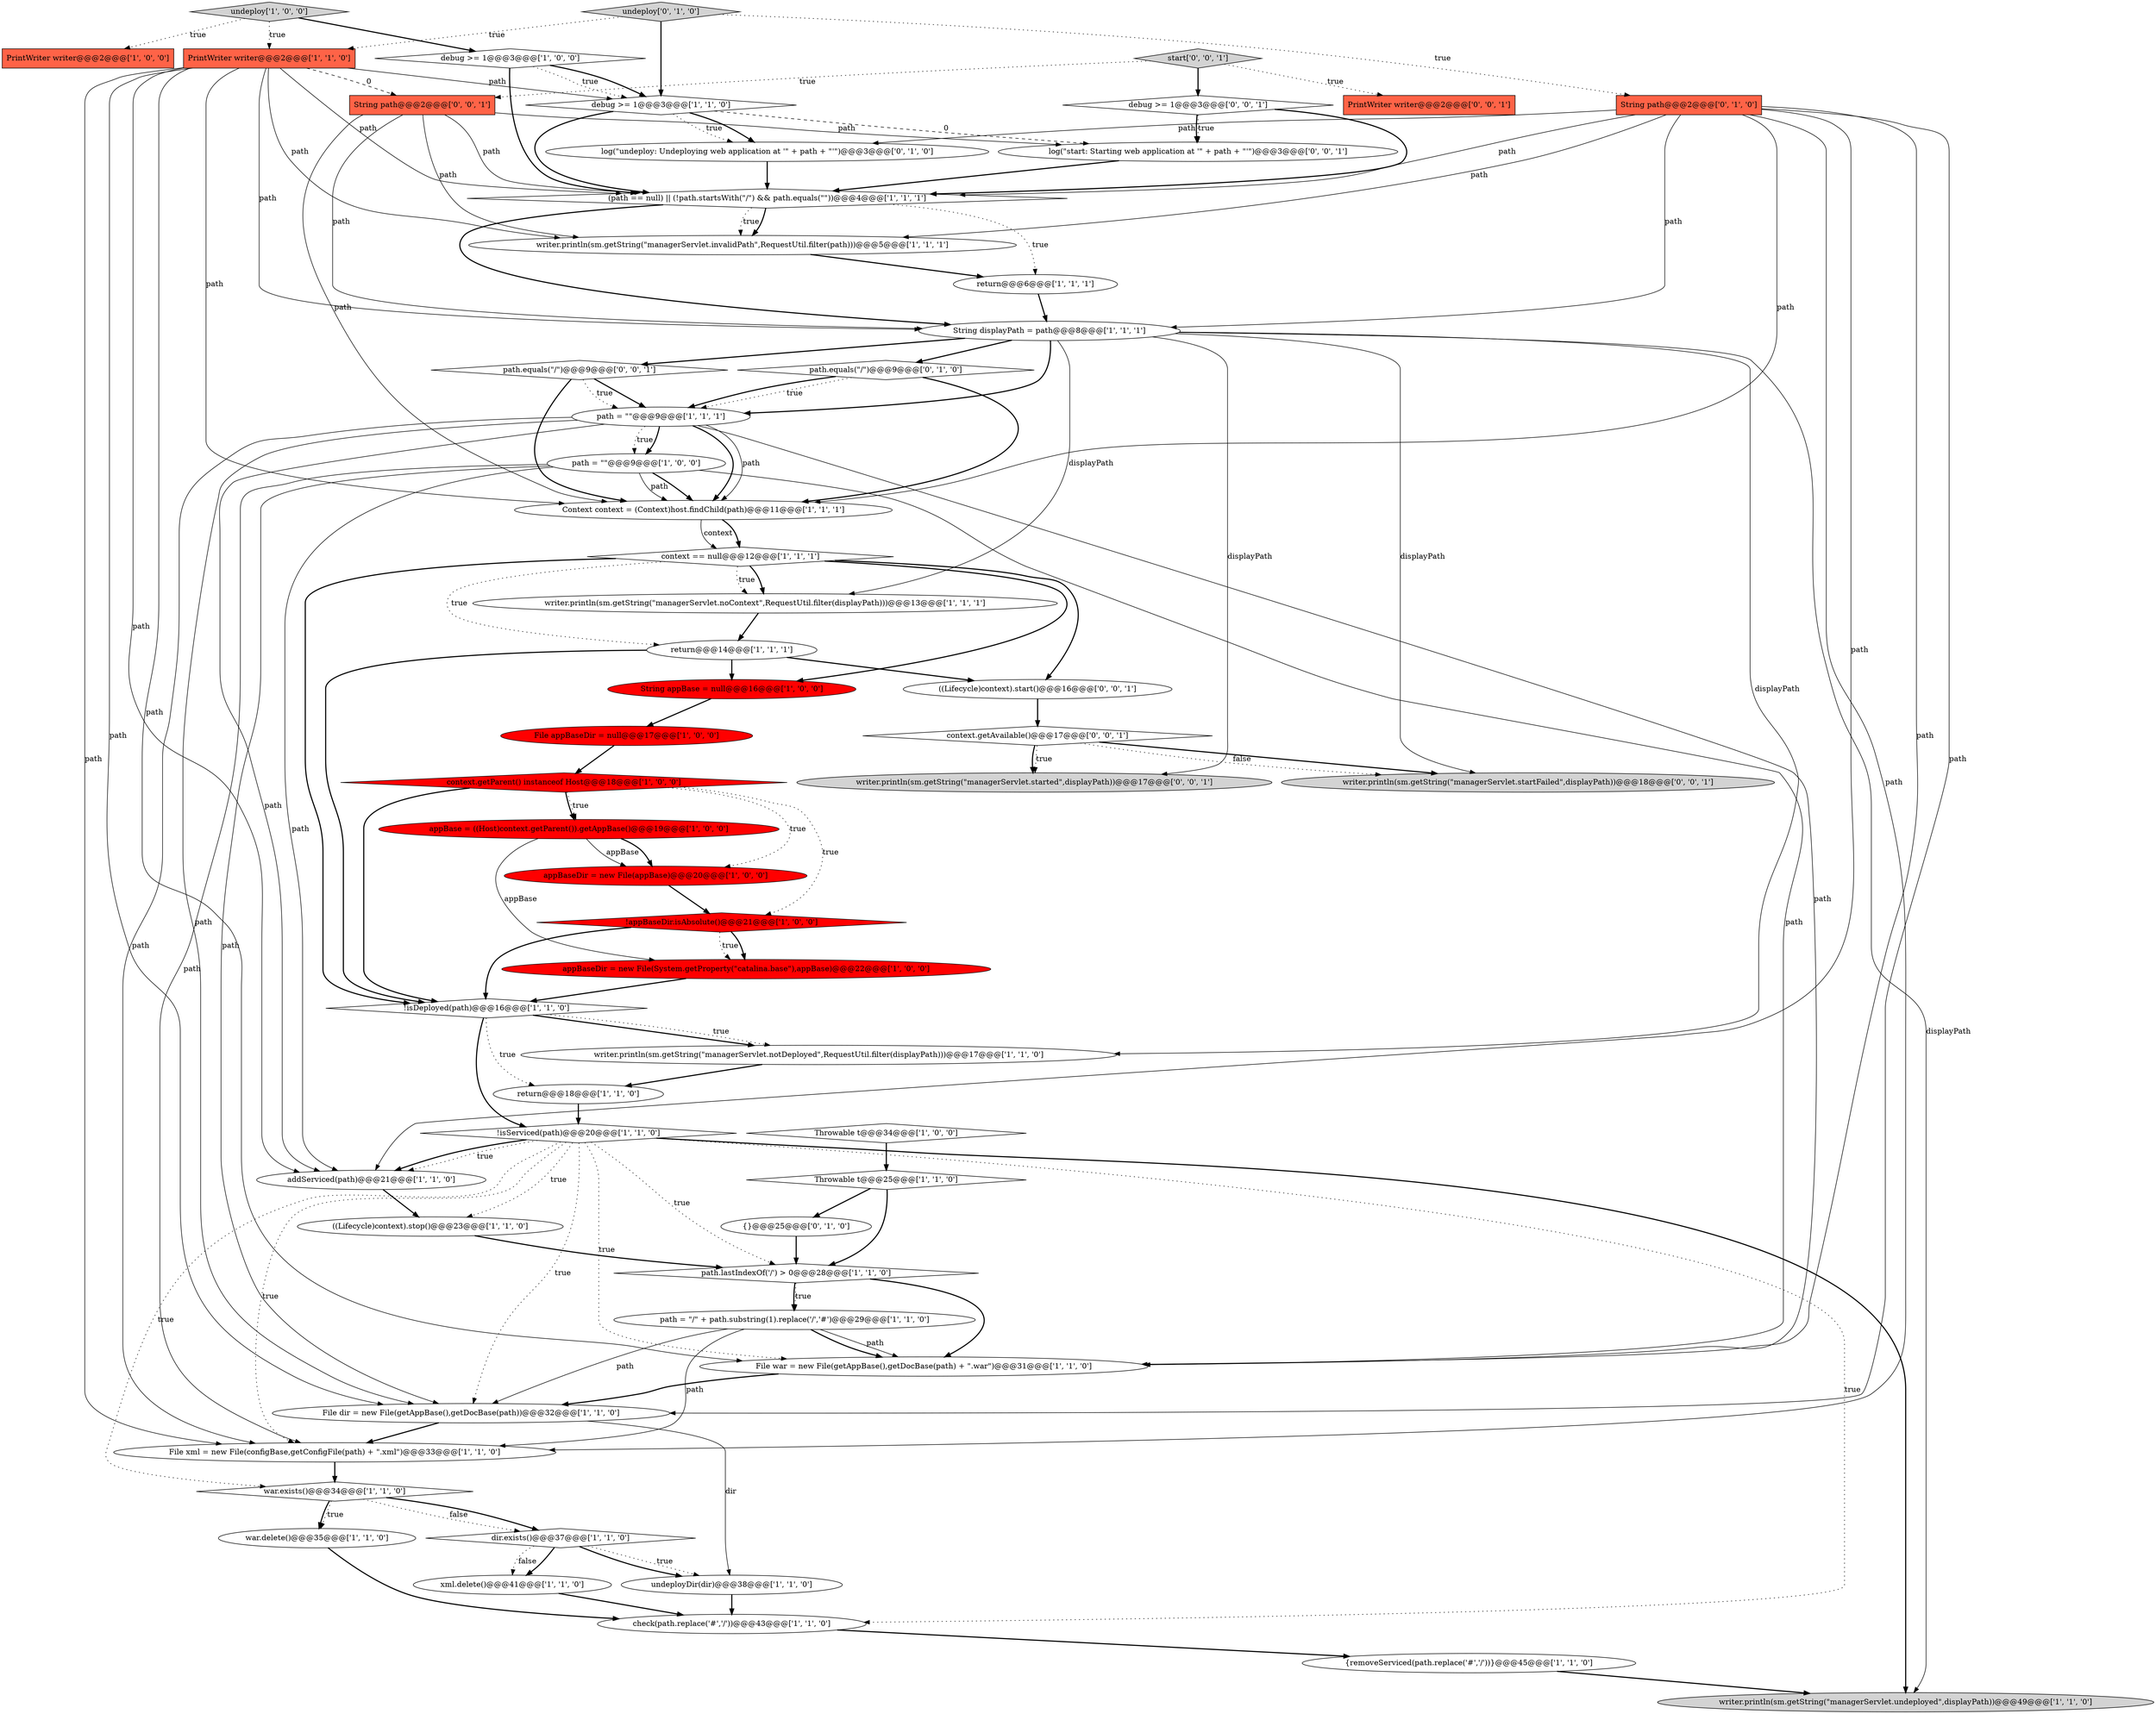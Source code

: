 digraph {
3 [style = filled, label = "xml.delete()@@@41@@@['1', '1', '0']", fillcolor = white, shape = ellipse image = "AAA0AAABBB1BBB"];
24 [style = filled, label = "Throwable t@@@34@@@['1', '0', '0']", fillcolor = white, shape = diamond image = "AAA0AAABBB1BBB"];
57 [style = filled, label = "context.getAvailable()@@@17@@@['0', '0', '1']", fillcolor = white, shape = diamond image = "AAA0AAABBB3BBB"];
4 [style = filled, label = "path = \"\"@@@9@@@['1', '0', '0']", fillcolor = white, shape = ellipse image = "AAA0AAABBB1BBB"];
53 [style = filled, label = "writer.println(sm.getString(\"managerServlet.started\",displayPath))@@@17@@@['0', '0', '1']", fillcolor = lightgray, shape = ellipse image = "AAA0AAABBB3BBB"];
11 [style = filled, label = "writer.println(sm.getString(\"managerServlet.noContext\",RequestUtil.filter(displayPath)))@@@13@@@['1', '1', '1']", fillcolor = white, shape = ellipse image = "AAA0AAABBB1BBB"];
12 [style = filled, label = "path = \"\"@@@9@@@['1', '1', '1']", fillcolor = white, shape = ellipse image = "AAA0AAABBB1BBB"];
40 [style = filled, label = "File xml = new File(configBase,getConfigFile(path) + \".xml\")@@@33@@@['1', '1', '0']", fillcolor = white, shape = ellipse image = "AAA0AAABBB1BBB"];
43 [style = filled, label = "{}@@@25@@@['0', '1', '0']", fillcolor = white, shape = ellipse image = "AAA0AAABBB2BBB"];
56 [style = filled, label = "((Lifecycle)context).start()@@@16@@@['0', '0', '1']", fillcolor = white, shape = ellipse image = "AAA0AAABBB3BBB"];
28 [style = filled, label = "File appBaseDir = null@@@17@@@['1', '0', '0']", fillcolor = red, shape = ellipse image = "AAA1AAABBB1BBB"];
52 [style = filled, label = "log(\"start: Starting web application at '\" + path + \"'\")@@@3@@@['0', '0', '1']", fillcolor = white, shape = ellipse image = "AAA0AAABBB3BBB"];
15 [style = filled, label = "!isServiced(path)@@@20@@@['1', '1', '0']", fillcolor = white, shape = diamond image = "AAA0AAABBB1BBB"];
39 [style = filled, label = "appBaseDir = new File(System.getProperty(\"catalina.base\"),appBase)@@@22@@@['1', '0', '0']", fillcolor = red, shape = ellipse image = "AAA1AAABBB1BBB"];
13 [style = filled, label = "war.delete()@@@35@@@['1', '1', '0']", fillcolor = white, shape = ellipse image = "AAA0AAABBB1BBB"];
0 [style = filled, label = "!isDeployed(path)@@@16@@@['1', '1', '0']", fillcolor = white, shape = diamond image = "AAA0AAABBB1BBB"];
26 [style = filled, label = "context == null@@@12@@@['1', '1', '1']", fillcolor = white, shape = diamond image = "AAA0AAABBB1BBB"];
38 [style = filled, label = "dir.exists()@@@37@@@['1', '1', '0']", fillcolor = white, shape = diamond image = "AAA0AAABBB1BBB"];
30 [style = filled, label = "((Lifecycle)context).stop()@@@23@@@['1', '1', '0']", fillcolor = white, shape = ellipse image = "AAA0AAABBB1BBB"];
37 [style = filled, label = "String appBase = null@@@16@@@['1', '0', '0']", fillcolor = red, shape = ellipse image = "AAA1AAABBB1BBB"];
17 [style = filled, label = "String displayPath = path@@@8@@@['1', '1', '1']", fillcolor = white, shape = ellipse image = "AAA0AAABBB1BBB"];
25 [style = filled, label = "appBaseDir = new File(appBase)@@@20@@@['1', '0', '0']", fillcolor = red, shape = ellipse image = "AAA1AAABBB1BBB"];
2 [style = filled, label = "debug >= 1@@@3@@@['1', '0', '0']", fillcolor = white, shape = diamond image = "AAA0AAABBB1BBB"];
29 [style = filled, label = "writer.println(sm.getString(\"managerServlet.invalidPath\",RequestUtil.filter(path)))@@@5@@@['1', '1', '1']", fillcolor = white, shape = ellipse image = "AAA0AAABBB1BBB"];
44 [style = filled, label = "log(\"undeploy: Undeploying web application at '\" + path + \"'\")@@@3@@@['0', '1', '0']", fillcolor = white, shape = ellipse image = "AAA0AAABBB2BBB"];
22 [style = filled, label = "undeployDir(dir)@@@38@@@['1', '1', '0']", fillcolor = white, shape = ellipse image = "AAA0AAABBB1BBB"];
34 [style = filled, label = "!appBaseDir.isAbsolute()@@@21@@@['1', '0', '0']", fillcolor = red, shape = diamond image = "AAA1AAABBB1BBB"];
35 [style = filled, label = "Throwable t@@@25@@@['1', '1', '0']", fillcolor = white, shape = diamond image = "AAA0AAABBB1BBB"];
48 [style = filled, label = "start['0', '0', '1']", fillcolor = lightgray, shape = diamond image = "AAA0AAABBB3BBB"];
54 [style = filled, label = "String path@@@2@@@['0', '0', '1']", fillcolor = tomato, shape = box image = "AAA0AAABBB3BBB"];
7 [style = filled, label = "return@@@6@@@['1', '1', '1']", fillcolor = white, shape = ellipse image = "AAA0AAABBB1BBB"];
16 [style = filled, label = "debug >= 1@@@3@@@['1', '1', '0']", fillcolor = white, shape = diamond image = "AAA0AAABBB1BBB"];
36 [style = filled, label = "File war = new File(getAppBase(),getDocBase(path) + \".war\")@@@31@@@['1', '1', '0']", fillcolor = white, shape = ellipse image = "AAA0AAABBB1BBB"];
46 [style = filled, label = "path.equals(\"/\")@@@9@@@['0', '1', '0']", fillcolor = white, shape = diamond image = "AAA0AAABBB2BBB"];
41 [style = filled, label = "addServiced(path)@@@21@@@['1', '1', '0']", fillcolor = white, shape = ellipse image = "AAA0AAABBB1BBB"];
8 [style = filled, label = "(path == null) || (!path.startsWith(\"/\") && path.equals(\"\"))@@@4@@@['1', '1', '1']", fillcolor = white, shape = diamond image = "AAA0AAABBB1BBB"];
20 [style = filled, label = "undeploy['1', '0', '0']", fillcolor = lightgray, shape = diamond image = "AAA0AAABBB1BBB"];
51 [style = filled, label = "path.equals(\"/\")@@@9@@@['0', '0', '1']", fillcolor = white, shape = diamond image = "AAA0AAABBB3BBB"];
31 [style = filled, label = "appBase = ((Host)context.getParent()).getAppBase()@@@19@@@['1', '0', '0']", fillcolor = red, shape = ellipse image = "AAA1AAABBB1BBB"];
6 [style = filled, label = "writer.println(sm.getString(\"managerServlet.undeployed\",displayPath))@@@49@@@['1', '1', '0']", fillcolor = lightgray, shape = ellipse image = "AAA0AAABBB1BBB"];
49 [style = filled, label = "debug >= 1@@@3@@@['0', '0', '1']", fillcolor = white, shape = diamond image = "AAA0AAABBB3BBB"];
21 [style = filled, label = "PrintWriter writer@@@2@@@['1', '0', '0']", fillcolor = tomato, shape = box image = "AAA0AAABBB1BBB"];
19 [style = filled, label = "path.lastIndexOf('/') > 0@@@28@@@['1', '1', '0']", fillcolor = white, shape = diamond image = "AAA0AAABBB1BBB"];
27 [style = filled, label = "return@@@14@@@['1', '1', '1']", fillcolor = white, shape = ellipse image = "AAA0AAABBB1BBB"];
33 [style = filled, label = "check(path.replace('#','/'))@@@43@@@['1', '1', '0']", fillcolor = white, shape = ellipse image = "AAA0AAABBB1BBB"];
23 [style = filled, label = "{removeServiced(path.replace('#','/'))}@@@45@@@['1', '1', '0']", fillcolor = white, shape = ellipse image = "AAA0AAABBB1BBB"];
42 [style = filled, label = "war.exists()@@@34@@@['1', '1', '0']", fillcolor = white, shape = diamond image = "AAA0AAABBB1BBB"];
50 [style = filled, label = "PrintWriter writer@@@2@@@['0', '0', '1']", fillcolor = tomato, shape = box image = "AAA0AAABBB3BBB"];
14 [style = filled, label = "context.getParent() instanceof Host@@@18@@@['1', '0', '0']", fillcolor = red, shape = diamond image = "AAA1AAABBB1BBB"];
10 [style = filled, label = "Context context = (Context)host.findChild(path)@@@11@@@['1', '1', '1']", fillcolor = white, shape = ellipse image = "AAA0AAABBB1BBB"];
32 [style = filled, label = "PrintWriter writer@@@2@@@['1', '1', '0']", fillcolor = tomato, shape = box image = "AAA0AAABBB1BBB"];
9 [style = filled, label = "return@@@18@@@['1', '1', '0']", fillcolor = white, shape = ellipse image = "AAA0AAABBB1BBB"];
55 [style = filled, label = "writer.println(sm.getString(\"managerServlet.startFailed\",displayPath))@@@18@@@['0', '0', '1']", fillcolor = lightgray, shape = ellipse image = "AAA0AAABBB3BBB"];
1 [style = filled, label = "writer.println(sm.getString(\"managerServlet.notDeployed\",RequestUtil.filter(displayPath)))@@@17@@@['1', '1', '0']", fillcolor = white, shape = ellipse image = "AAA0AAABBB1BBB"];
47 [style = filled, label = "String path@@@2@@@['0', '1', '0']", fillcolor = tomato, shape = box image = "AAA0AAABBB2BBB"];
5 [style = filled, label = "File dir = new File(getAppBase(),getDocBase(path))@@@32@@@['1', '1', '0']", fillcolor = white, shape = ellipse image = "AAA0AAABBB1BBB"];
45 [style = filled, label = "undeploy['0', '1', '0']", fillcolor = lightgray, shape = diamond image = "AAA0AAABBB2BBB"];
18 [style = filled, label = "path = \"/\" + path.substring(1).replace('/','#')@@@29@@@['1', '1', '0']", fillcolor = white, shape = ellipse image = "AAA0AAABBB1BBB"];
52->8 [style = bold, label=""];
37->28 [style = bold, label=""];
44->8 [style = bold, label=""];
25->34 [style = bold, label=""];
32->29 [style = solid, label="path"];
12->40 [style = solid, label="path"];
46->12 [style = dotted, label="true"];
19->36 [style = bold, label=""];
15->33 [style = dotted, label="true"];
35->43 [style = bold, label=""];
4->41 [style = solid, label="path"];
51->10 [style = bold, label=""];
26->56 [style = bold, label=""];
26->11 [style = bold, label=""];
0->15 [style = bold, label=""];
28->14 [style = bold, label=""];
43->19 [style = bold, label=""];
49->8 [style = bold, label=""];
15->30 [style = dotted, label="true"];
32->54 [style = dashed, label="0"];
31->39 [style = solid, label="appBase"];
12->10 [style = bold, label=""];
18->36 [style = solid, label="path"];
32->40 [style = solid, label="path"];
15->41 [style = bold, label=""];
45->32 [style = dotted, label="true"];
48->54 [style = dotted, label="true"];
4->10 [style = solid, label="path"];
2->16 [style = bold, label=""];
12->36 [style = solid, label="path"];
42->38 [style = dotted, label="false"];
22->33 [style = bold, label=""];
32->8 [style = solid, label="path"];
19->18 [style = bold, label=""];
48->49 [style = bold, label=""];
32->5 [style = solid, label="path"];
47->40 [style = solid, label="path"];
27->0 [style = bold, label=""];
10->26 [style = solid, label="context"];
57->55 [style = bold, label=""];
15->40 [style = dotted, label="true"];
16->44 [style = dotted, label="true"];
8->7 [style = dotted, label="true"];
17->1 [style = solid, label="displayPath"];
10->26 [style = bold, label=""];
3->33 [style = bold, label=""];
56->57 [style = bold, label=""];
34->0 [style = bold, label=""];
27->56 [style = bold, label=""];
15->42 [style = dotted, label="true"];
17->51 [style = bold, label=""];
33->23 [style = bold, label=""];
8->17 [style = bold, label=""];
30->19 [style = bold, label=""];
26->0 [style = bold, label=""];
41->30 [style = bold, label=""];
15->41 [style = dotted, label="true"];
14->25 [style = dotted, label="true"];
17->11 [style = solid, label="displayPath"];
31->25 [style = solid, label="appBase"];
26->37 [style = bold, label=""];
8->29 [style = dotted, label="true"];
12->4 [style = dotted, label="true"];
14->34 [style = dotted, label="true"];
12->41 [style = solid, label="path"];
47->17 [style = solid, label="path"];
57->53 [style = bold, label=""];
42->38 [style = bold, label=""];
32->17 [style = solid, label="path"];
18->5 [style = solid, label="path"];
15->5 [style = dotted, label="true"];
4->10 [style = bold, label=""];
17->46 [style = bold, label=""];
31->25 [style = bold, label=""];
7->17 [style = bold, label=""];
16->52 [style = dashed, label="0"];
32->36 [style = solid, label="path"];
16->8 [style = bold, label=""];
47->41 [style = solid, label="path"];
51->12 [style = bold, label=""];
26->27 [style = dotted, label="true"];
17->6 [style = solid, label="displayPath"];
19->18 [style = dotted, label="true"];
46->10 [style = bold, label=""];
32->41 [style = solid, label="path"];
38->22 [style = dotted, label="true"];
45->16 [style = bold, label=""];
51->12 [style = dotted, label="true"];
18->40 [style = solid, label="path"];
38->3 [style = bold, label=""];
47->5 [style = solid, label="path"];
1->9 [style = bold, label=""];
17->55 [style = solid, label="displayPath"];
34->39 [style = dotted, label="true"];
32->16 [style = solid, label="path"];
54->52 [style = solid, label="path"];
4->40 [style = solid, label="path"];
57->53 [style = dotted, label="true"];
27->37 [style = bold, label=""];
17->53 [style = solid, label="displayPath"];
49->52 [style = dotted, label="true"];
17->12 [style = bold, label=""];
16->44 [style = bold, label=""];
0->1 [style = bold, label=""];
23->6 [style = bold, label=""];
34->39 [style = bold, label=""];
14->31 [style = bold, label=""];
36->5 [style = bold, label=""];
54->17 [style = solid, label="path"];
26->11 [style = dotted, label="true"];
5->40 [style = bold, label=""];
0->9 [style = dotted, label="true"];
47->44 [style = solid, label="path"];
45->47 [style = dotted, label="true"];
2->16 [style = dotted, label="true"];
0->1 [style = dotted, label="true"];
5->22 [style = solid, label="dir"];
54->10 [style = solid, label="path"];
42->13 [style = bold, label=""];
48->50 [style = dotted, label="true"];
46->12 [style = bold, label=""];
54->29 [style = solid, label="path"];
24->35 [style = bold, label=""];
15->36 [style = dotted, label="true"];
47->36 [style = solid, label="path"];
12->10 [style = solid, label="path"];
35->19 [style = bold, label=""];
32->10 [style = solid, label="path"];
15->6 [style = bold, label=""];
18->36 [style = bold, label=""];
20->21 [style = dotted, label="true"];
12->5 [style = solid, label="path"];
38->3 [style = dotted, label="false"];
20->2 [style = bold, label=""];
39->0 [style = bold, label=""];
14->0 [style = bold, label=""];
12->4 [style = bold, label=""];
49->52 [style = bold, label=""];
15->19 [style = dotted, label="true"];
47->29 [style = solid, label="path"];
9->15 [style = bold, label=""];
4->36 [style = solid, label="path"];
29->7 [style = bold, label=""];
14->31 [style = dotted, label="true"];
4->5 [style = solid, label="path"];
38->22 [style = bold, label=""];
54->8 [style = solid, label="path"];
13->33 [style = bold, label=""];
20->32 [style = dotted, label="true"];
47->8 [style = solid, label="path"];
8->29 [style = bold, label=""];
40->42 [style = bold, label=""];
47->10 [style = solid, label="path"];
2->8 [style = bold, label=""];
57->55 [style = dotted, label="false"];
11->27 [style = bold, label=""];
42->13 [style = dotted, label="true"];
}
